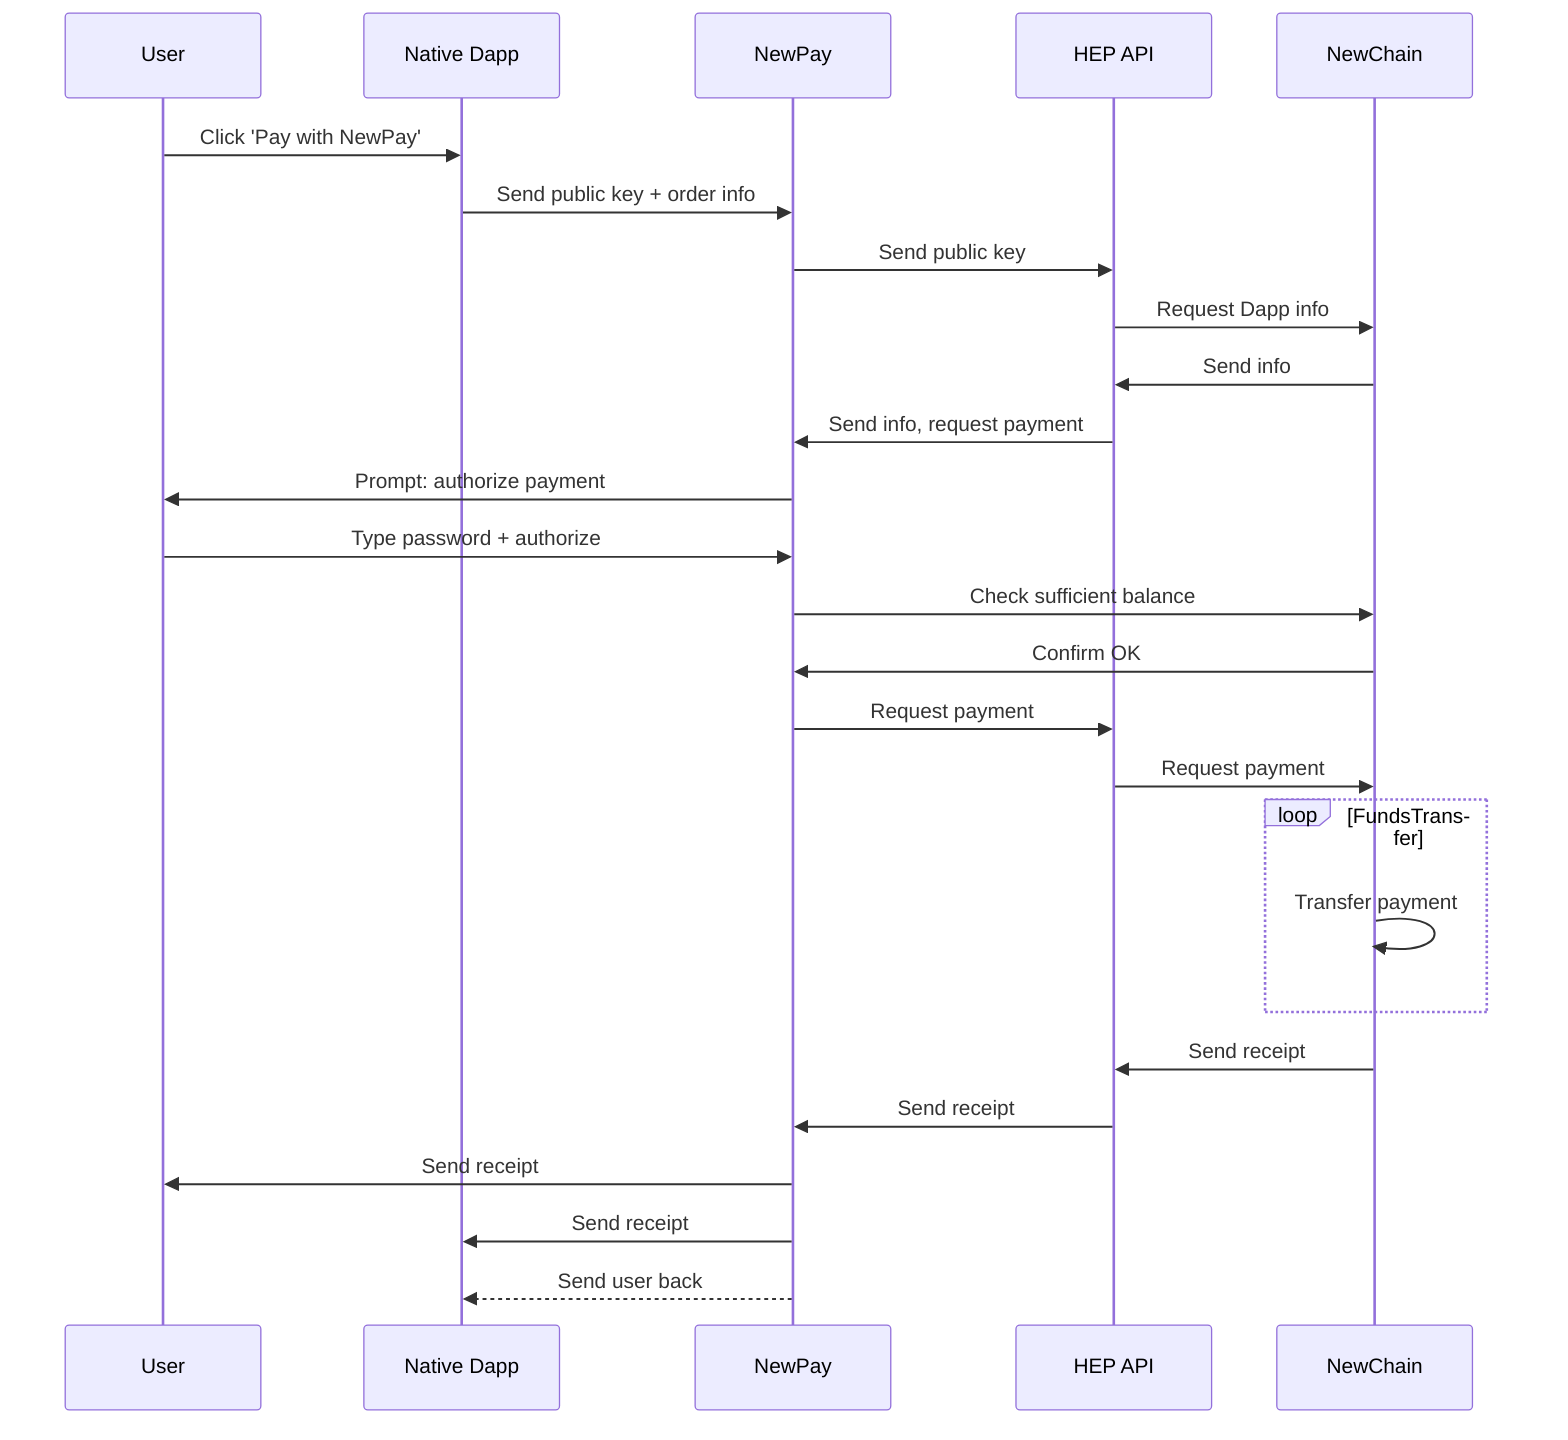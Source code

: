 sequenceDiagram;
    participant User;
    participant Native Dapp;
	participant NewPay;
	participant HEP API;
	participant NewChain;

    User->>Native Dapp: Click 'Pay with NewPay';
	Native Dapp->>NewPay: Send public key + order info;
	NewPay->>HEP API: Send public key;
	HEP API->>NewChain: Request Dapp info;
	NewChain->>HEP API: Send info;
	HEP API->>NewPay: Send info, request payment;
	NewPay->> User: Prompt: authorize payment;
	User->>NewPay: Type password + authorize;
	NewPay->>NewChain: Check sufficient balance;
	NewChain->>NewPay: Confirm OK
	NewPay->>HEP API: Request payment;
	HEP API->>NewChain: Request payment;
loop FundsTransfer;
        NewChain->>NewChain: Transfer payment;
	end;
	NewChain->>HEP API: Send receipt;
	HEP API->>NewPay: Send receipt;
	NewPay->>User: Send receipt;
	NewPay->>Native Dapp: Send receipt;
	NewPay-->>Native Dapp: Send user back;